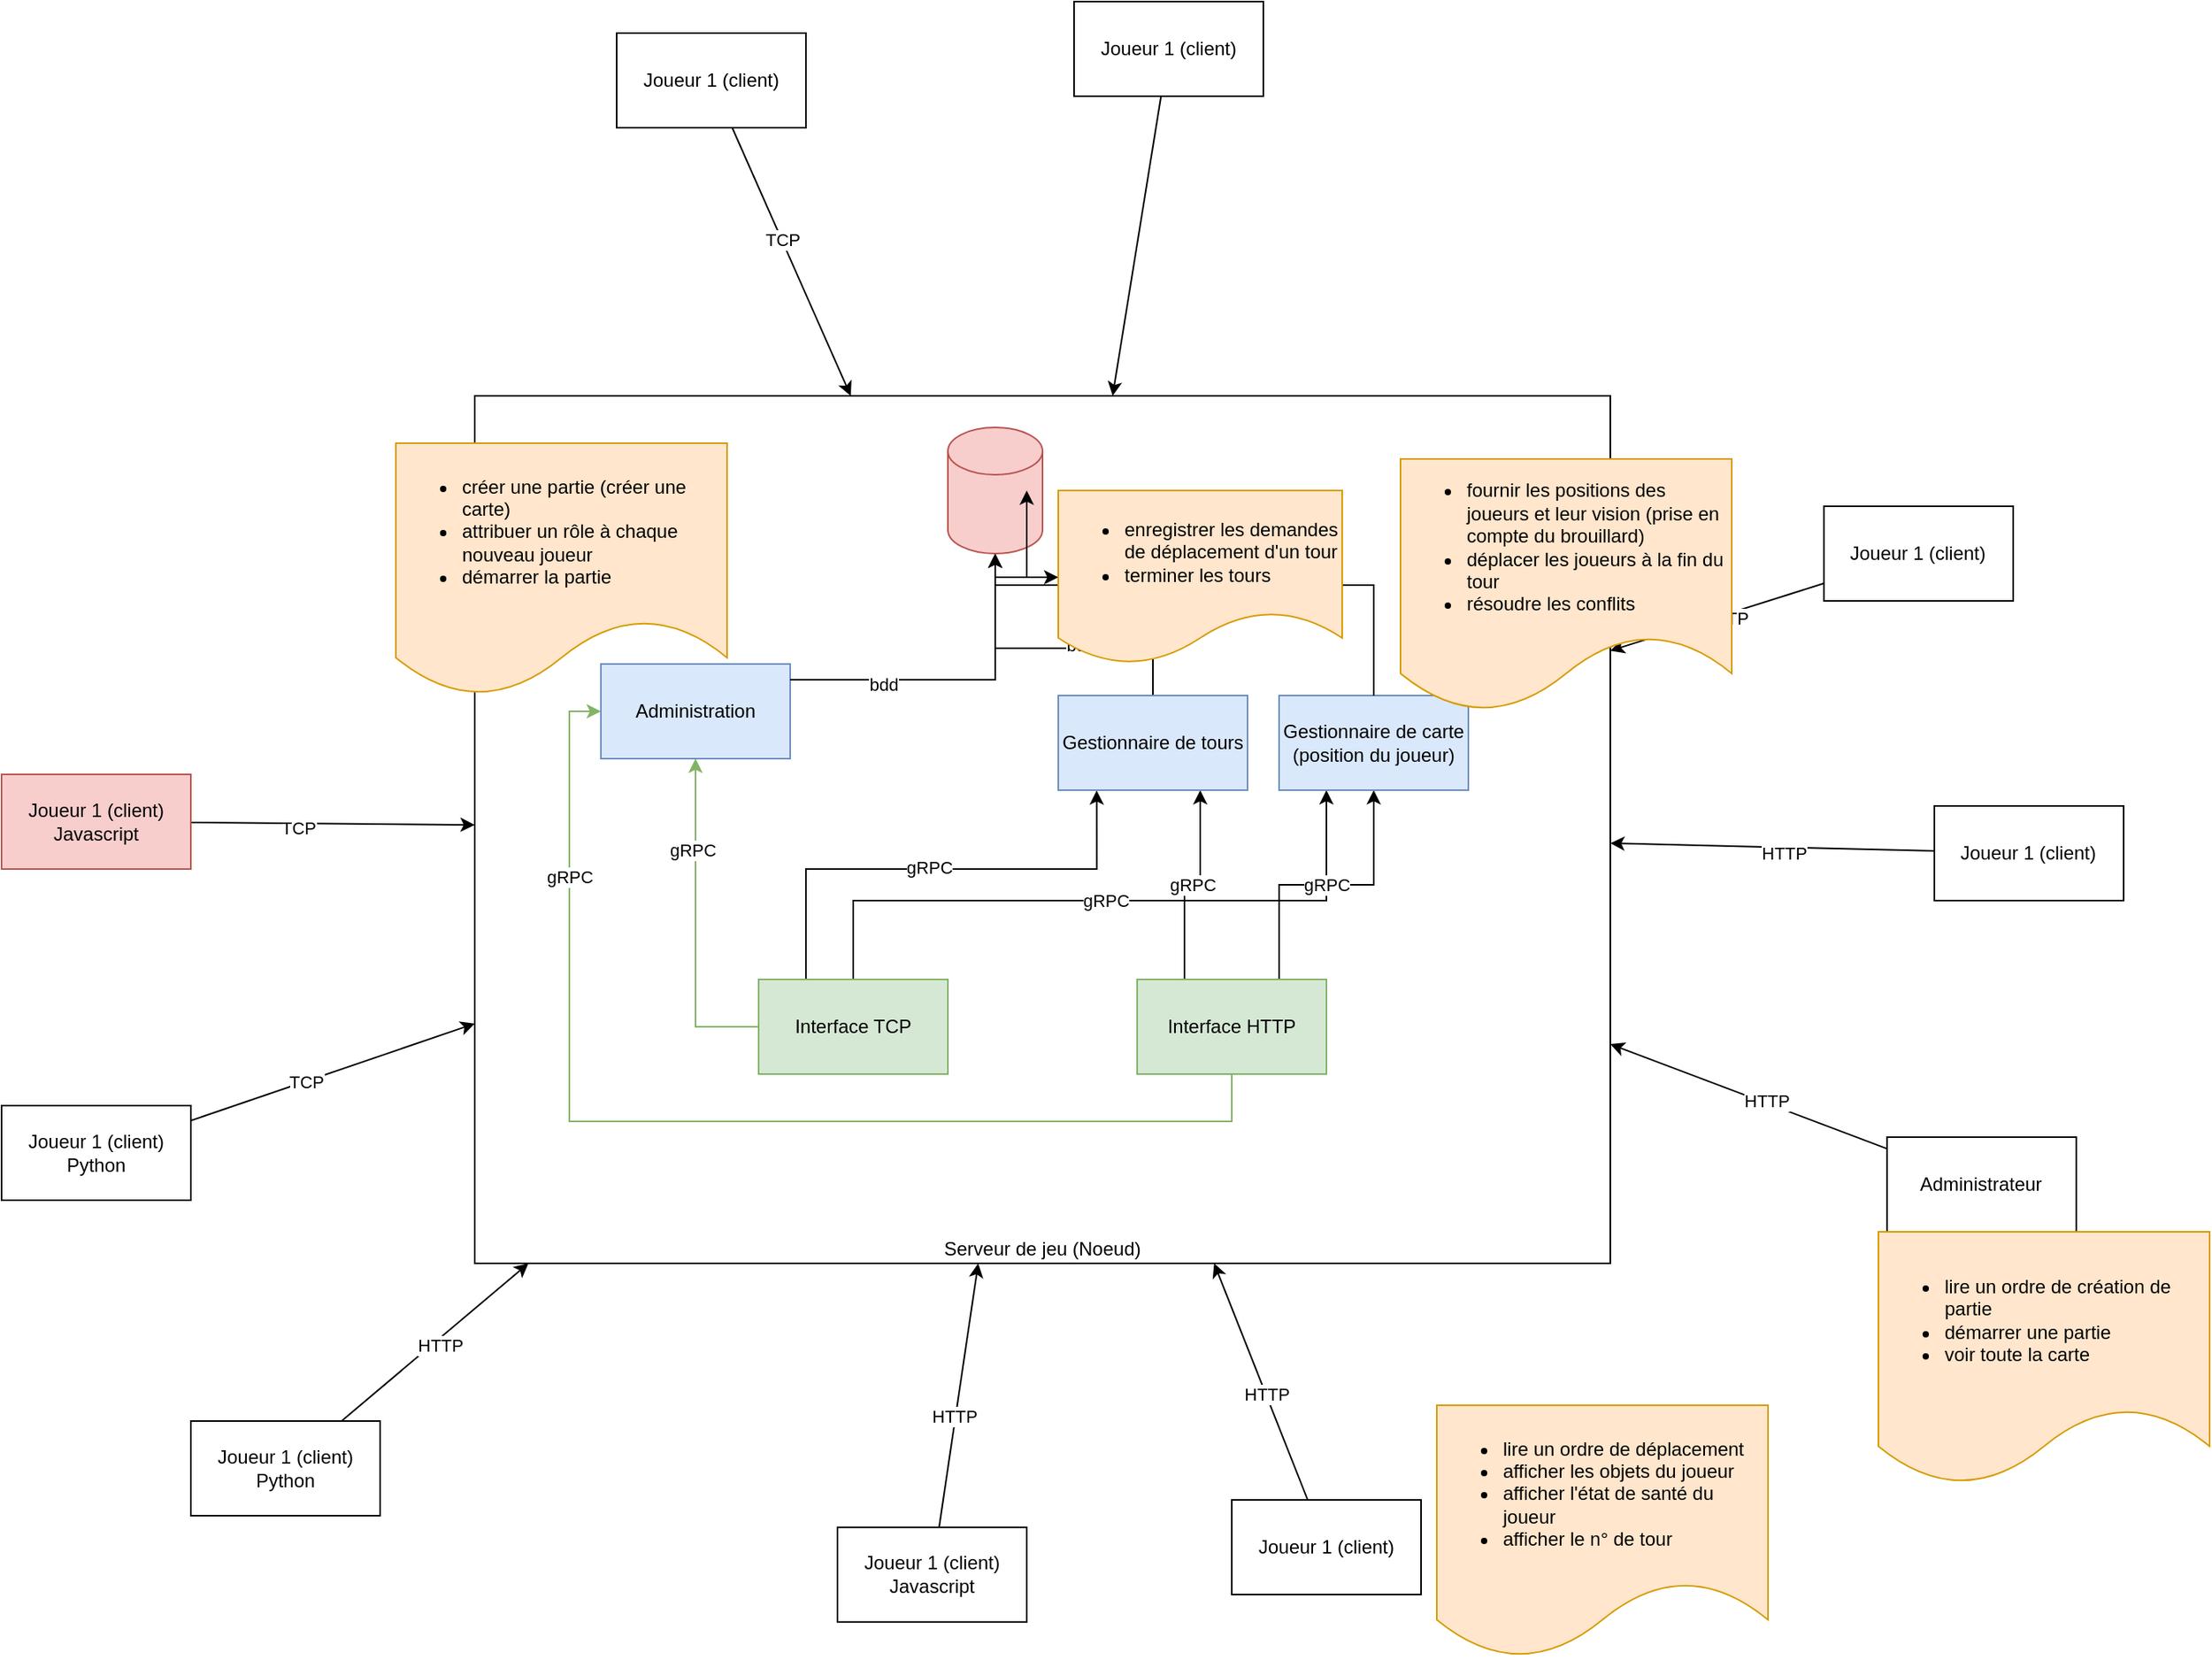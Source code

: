 <mxfile version="26.0.9" pages="3">
  <diagram name="Page-1" id="MMivJaxS8k0B4t-lX5Ob">
    <mxGraphModel dx="1816" dy="1852" grid="1" gridSize="10" guides="1" tooltips="1" connect="1" arrows="1" fold="1" page="1" pageScale="1" pageWidth="827" pageHeight="1169" math="0" shadow="0">
      <root>
        <mxCell id="0" />
        <mxCell id="1" parent="0" />
        <mxCell id="rxoxfwZekV19yTclHRhA-1" value="Serveur de jeu (Noeud)" style="rounded=0;whiteSpace=wrap;html=1;verticalAlign=bottom;" vertex="1" parent="1">
          <mxGeometry x="30" y="120" width="720" height="550" as="geometry" />
        </mxCell>
        <mxCell id="rxoxfwZekV19yTclHRhA-13" style="rounded=0;orthogonalLoop=1;jettySize=auto;html=1;" edge="1" parent="1" source="rxoxfwZekV19yTclHRhA-2" target="rxoxfwZekV19yTclHRhA-1">
          <mxGeometry relative="1" as="geometry" />
        </mxCell>
        <mxCell id="rxoxfwZekV19yTclHRhA-27" value="HTTP" style="edgeLabel;html=1;align=center;verticalAlign=middle;resizable=0;points=[];" vertex="1" connectable="0" parent="rxoxfwZekV19yTclHRhA-13">
          <mxGeometry x="0.019" y="-3" relative="1" as="geometry">
            <mxPoint as="offset" />
          </mxGeometry>
        </mxCell>
        <mxCell id="rxoxfwZekV19yTclHRhA-2" value="Joueur 1 (client)&lt;div&gt;Python&lt;/div&gt;" style="rounded=0;whiteSpace=wrap;html=1;" vertex="1" parent="1">
          <mxGeometry x="-150" y="770" width="120" height="60" as="geometry" />
        </mxCell>
        <mxCell id="rxoxfwZekV19yTclHRhA-14" style="rounded=0;orthogonalLoop=1;jettySize=auto;html=1;" edge="1" parent="1" source="rxoxfwZekV19yTclHRhA-3" target="rxoxfwZekV19yTclHRhA-1">
          <mxGeometry relative="1" as="geometry" />
        </mxCell>
        <mxCell id="rxoxfwZekV19yTclHRhA-22" value="HTTP" style="edgeLabel;html=1;align=center;verticalAlign=middle;resizable=0;points=[];" vertex="1" connectable="0" parent="rxoxfwZekV19yTclHRhA-14">
          <mxGeometry x="-0.159" y="1" relative="1" as="geometry">
            <mxPoint as="offset" />
          </mxGeometry>
        </mxCell>
        <mxCell id="rxoxfwZekV19yTclHRhA-3" value="Joueur 1 (client)&lt;div&gt;Javascript&lt;/div&gt;" style="rounded=0;whiteSpace=wrap;html=1;" vertex="1" parent="1">
          <mxGeometry x="260" y="837.38" width="120" height="60" as="geometry" />
        </mxCell>
        <mxCell id="rxoxfwZekV19yTclHRhA-15" style="rounded=0;orthogonalLoop=1;jettySize=auto;html=1;" edge="1" parent="1" source="rxoxfwZekV19yTclHRhA-4" target="rxoxfwZekV19yTclHRhA-1">
          <mxGeometry relative="1" as="geometry" />
        </mxCell>
        <mxCell id="rxoxfwZekV19yTclHRhA-23" value="HTTP" style="edgeLabel;html=1;align=center;verticalAlign=middle;resizable=0;points=[];" vertex="1" connectable="0" parent="rxoxfwZekV19yTclHRhA-15">
          <mxGeometry x="-0.106" relative="1" as="geometry">
            <mxPoint as="offset" />
          </mxGeometry>
        </mxCell>
        <mxCell id="rxoxfwZekV19yTclHRhA-4" value="Joueur 1 (client)" style="rounded=0;whiteSpace=wrap;html=1;" vertex="1" parent="1">
          <mxGeometry x="510" y="820" width="120" height="60" as="geometry" />
        </mxCell>
        <mxCell id="rxoxfwZekV19yTclHRhA-16" style="rounded=0;orthogonalLoop=1;jettySize=auto;html=1;" edge="1" parent="1" source="rxoxfwZekV19yTclHRhA-5" target="rxoxfwZekV19yTclHRhA-1">
          <mxGeometry relative="1" as="geometry" />
        </mxCell>
        <mxCell id="rxoxfwZekV19yTclHRhA-24" value="HTTP" style="edgeLabel;html=1;align=center;verticalAlign=middle;resizable=0;points=[];" vertex="1" connectable="0" parent="rxoxfwZekV19yTclHRhA-16">
          <mxGeometry x="-0.121" y="-1" relative="1" as="geometry">
            <mxPoint as="offset" />
          </mxGeometry>
        </mxCell>
        <mxCell id="rxoxfwZekV19yTclHRhA-5" value="Administrateur" style="rounded=0;whiteSpace=wrap;html=1;" vertex="1" parent="1">
          <mxGeometry x="925.44" y="590" width="120" height="60" as="geometry" />
        </mxCell>
        <mxCell id="rxoxfwZekV19yTclHRhA-17" style="rounded=0;orthogonalLoop=1;jettySize=auto;html=1;" edge="1" parent="1" source="rxoxfwZekV19yTclHRhA-6" target="rxoxfwZekV19yTclHRhA-1">
          <mxGeometry relative="1" as="geometry" />
        </mxCell>
        <mxCell id="rxoxfwZekV19yTclHRhA-25" value="HTTP" style="edgeLabel;html=1;align=center;verticalAlign=middle;resizable=0;points=[];" vertex="1" connectable="0" parent="rxoxfwZekV19yTclHRhA-17">
          <mxGeometry x="-0.066" y="3" relative="1" as="geometry">
            <mxPoint as="offset" />
          </mxGeometry>
        </mxCell>
        <mxCell id="rxoxfwZekV19yTclHRhA-6" value="Joueur 1 (client)" style="rounded=0;whiteSpace=wrap;html=1;" vertex="1" parent="1">
          <mxGeometry x="955.44" y="380" width="120" height="60" as="geometry" />
        </mxCell>
        <mxCell id="rxoxfwZekV19yTclHRhA-18" style="rounded=0;orthogonalLoop=1;jettySize=auto;html=1;" edge="1" parent="1" source="rxoxfwZekV19yTclHRhA-7" target="rxoxfwZekV19yTclHRhA-1">
          <mxGeometry relative="1" as="geometry" />
        </mxCell>
        <mxCell id="rxoxfwZekV19yTclHRhA-26" value="HTTP" style="edgeLabel;html=1;align=center;verticalAlign=middle;resizable=0;points=[];" vertex="1" connectable="0" parent="rxoxfwZekV19yTclHRhA-18">
          <mxGeometry x="-0.06" y="2" relative="1" as="geometry">
            <mxPoint as="offset" />
          </mxGeometry>
        </mxCell>
        <mxCell id="rxoxfwZekV19yTclHRhA-7" value="Joueur 1 (client)" style="rounded=0;whiteSpace=wrap;html=1;" vertex="1" parent="1">
          <mxGeometry x="885.44" y="190" width="120" height="60" as="geometry" />
        </mxCell>
        <mxCell id="rxoxfwZekV19yTclHRhA-21" style="rounded=0;orthogonalLoop=1;jettySize=auto;html=1;" edge="1" parent="1" source="rxoxfwZekV19yTclHRhA-8" target="rxoxfwZekV19yTclHRhA-1">
          <mxGeometry relative="1" as="geometry" />
        </mxCell>
        <mxCell id="rxoxfwZekV19yTclHRhA-8" value="Joueur 1 (client)" style="rounded=0;whiteSpace=wrap;html=1;" vertex="1" parent="1">
          <mxGeometry x="410" y="-130" width="120" height="60" as="geometry" />
        </mxCell>
        <mxCell id="rxoxfwZekV19yTclHRhA-20" style="rounded=0;orthogonalLoop=1;jettySize=auto;html=1;" edge="1" parent="1" source="rxoxfwZekV19yTclHRhA-9" target="rxoxfwZekV19yTclHRhA-1">
          <mxGeometry relative="1" as="geometry" />
        </mxCell>
        <mxCell id="rxoxfwZekV19yTclHRhA-30" value="TCP" style="edgeLabel;html=1;align=center;verticalAlign=middle;resizable=0;points=[];" vertex="1" connectable="0" parent="rxoxfwZekV19yTclHRhA-20">
          <mxGeometry x="-0.168" relative="1" as="geometry">
            <mxPoint as="offset" />
          </mxGeometry>
        </mxCell>
        <mxCell id="rxoxfwZekV19yTclHRhA-9" value="Joueur 1 (client)" style="rounded=0;whiteSpace=wrap;html=1;" vertex="1" parent="1">
          <mxGeometry x="120" y="-110" width="120" height="60" as="geometry" />
        </mxCell>
        <mxCell id="rxoxfwZekV19yTclHRhA-19" style="rounded=0;orthogonalLoop=1;jettySize=auto;html=1;" edge="1" parent="1" source="rxoxfwZekV19yTclHRhA-10" target="rxoxfwZekV19yTclHRhA-1">
          <mxGeometry relative="1" as="geometry" />
        </mxCell>
        <mxCell id="rxoxfwZekV19yTclHRhA-29" value="TCP" style="edgeLabel;html=1;align=center;verticalAlign=middle;resizable=0;points=[];" vertex="1" connectable="0" parent="rxoxfwZekV19yTclHRhA-19">
          <mxGeometry x="-0.246" y="-3" relative="1" as="geometry">
            <mxPoint as="offset" />
          </mxGeometry>
        </mxCell>
        <mxCell id="rxoxfwZekV19yTclHRhA-10" value="Joueur 1 (client)&lt;div&gt;Javascript&lt;/div&gt;" style="rounded=0;whiteSpace=wrap;html=1;fillColor=#f8cecc;strokeColor=#b85450;" vertex="1" parent="1">
          <mxGeometry x="-270" y="360" width="120" height="60" as="geometry" />
        </mxCell>
        <mxCell id="rxoxfwZekV19yTclHRhA-12" style="rounded=0;orthogonalLoop=1;jettySize=auto;html=1;" edge="1" parent="1" source="rxoxfwZekV19yTclHRhA-11" target="rxoxfwZekV19yTclHRhA-1">
          <mxGeometry relative="1" as="geometry" />
        </mxCell>
        <mxCell id="rxoxfwZekV19yTclHRhA-28" value="TCP" style="edgeLabel;html=1;align=center;verticalAlign=middle;resizable=0;points=[];" vertex="1" connectable="0" parent="rxoxfwZekV19yTclHRhA-12">
          <mxGeometry x="-0.192" relative="1" as="geometry">
            <mxPoint as="offset" />
          </mxGeometry>
        </mxCell>
        <mxCell id="rxoxfwZekV19yTclHRhA-11" value="Joueur 1 (client)&lt;div&gt;Python&lt;/div&gt;" style="rounded=0;whiteSpace=wrap;html=1;" vertex="1" parent="1">
          <mxGeometry x="-270" y="570" width="120" height="60" as="geometry" />
        </mxCell>
        <mxCell id="rxoxfwZekV19yTclHRhA-50" style="edgeStyle=orthogonalEdgeStyle;rounded=0;orthogonalLoop=1;jettySize=auto;html=1;entryX=0.203;entryY=1.003;entryDx=0;entryDy=0;entryPerimeter=0;exitX=0.25;exitY=0;exitDx=0;exitDy=0;" edge="1" parent="1" source="rxoxfwZekV19yTclHRhA-31" target="rxoxfwZekV19yTclHRhA-33">
          <mxGeometry relative="1" as="geometry">
            <Array as="points">
              <mxPoint x="240" y="420" />
              <mxPoint x="424" y="420" />
            </Array>
          </mxGeometry>
        </mxCell>
        <mxCell id="rxoxfwZekV19yTclHRhA-59" value="gRPC" style="edgeLabel;html=1;align=center;verticalAlign=middle;resizable=0;points=[];" vertex="1" connectable="0" parent="rxoxfwZekV19yTclHRhA-50">
          <mxGeometry x="-0.029" y="1" relative="1" as="geometry">
            <mxPoint as="offset" />
          </mxGeometry>
        </mxCell>
        <mxCell id="rxoxfwZekV19yTclHRhA-54" value="gRPC" style="edgeStyle=orthogonalEdgeStyle;rounded=0;orthogonalLoop=1;jettySize=auto;html=1;entryX=0.25;entryY=1;entryDx=0;entryDy=0;" edge="1" parent="1" source="rxoxfwZekV19yTclHRhA-31" target="rxoxfwZekV19yTclHRhA-49">
          <mxGeometry relative="1" as="geometry">
            <Array as="points">
              <mxPoint x="270" y="440" />
              <mxPoint x="570" y="440" />
            </Array>
          </mxGeometry>
        </mxCell>
        <mxCell id="rxoxfwZekV19yTclHRhA-56" style="edgeStyle=orthogonalEdgeStyle;rounded=0;orthogonalLoop=1;jettySize=auto;html=1;fillColor=#d5e8d4;strokeColor=#82b366;" edge="1" parent="1" source="rxoxfwZekV19yTclHRhA-31" target="rxoxfwZekV19yTclHRhA-42">
          <mxGeometry relative="1" as="geometry">
            <Array as="points">
              <mxPoint x="170" y="520" />
            </Array>
          </mxGeometry>
        </mxCell>
        <mxCell id="rxoxfwZekV19yTclHRhA-58" value="gRPC" style="edgeLabel;html=1;align=center;verticalAlign=middle;resizable=0;points=[];" vertex="1" connectable="0" parent="rxoxfwZekV19yTclHRhA-56">
          <mxGeometry x="0.451" y="2" relative="1" as="geometry">
            <mxPoint as="offset" />
          </mxGeometry>
        </mxCell>
        <mxCell id="rxoxfwZekV19yTclHRhA-31" value="Interface TCP" style="rounded=0;whiteSpace=wrap;html=1;fillColor=#d5e8d4;strokeColor=#82b366;" vertex="1" parent="1">
          <mxGeometry x="210" y="490" width="120" height="60" as="geometry" />
        </mxCell>
        <mxCell id="rxoxfwZekV19yTclHRhA-52" value="gRPC" style="edgeStyle=orthogonalEdgeStyle;rounded=0;orthogonalLoop=1;jettySize=auto;html=1;exitX=0.75;exitY=0;exitDx=0;exitDy=0;" edge="1" parent="1" source="rxoxfwZekV19yTclHRhA-32" target="rxoxfwZekV19yTclHRhA-49">
          <mxGeometry relative="1" as="geometry" />
        </mxCell>
        <mxCell id="rxoxfwZekV19yTclHRhA-53" value="gRPC" style="edgeStyle=orthogonalEdgeStyle;rounded=0;orthogonalLoop=1;jettySize=auto;html=1;entryX=0.75;entryY=1;entryDx=0;entryDy=0;exitX=0.25;exitY=0;exitDx=0;exitDy=0;" edge="1" parent="1" source="rxoxfwZekV19yTclHRhA-32" target="rxoxfwZekV19yTclHRhA-33">
          <mxGeometry relative="1" as="geometry" />
        </mxCell>
        <mxCell id="rxoxfwZekV19yTclHRhA-57" style="edgeStyle=orthogonalEdgeStyle;rounded=0;orthogonalLoop=1;jettySize=auto;html=1;entryX=0;entryY=0.5;entryDx=0;entryDy=0;fillColor=#d5e8d4;strokeColor=#82b366;" edge="1" parent="1" source="rxoxfwZekV19yTclHRhA-32" target="rxoxfwZekV19yTclHRhA-42">
          <mxGeometry relative="1" as="geometry">
            <Array as="points">
              <mxPoint x="510" y="580" />
              <mxPoint x="90" y="580" />
              <mxPoint x="90" y="320" />
            </Array>
          </mxGeometry>
        </mxCell>
        <mxCell id="rxoxfwZekV19yTclHRhA-60" value="gRPC" style="edgeLabel;html=1;align=center;verticalAlign=middle;resizable=0;points=[];" vertex="1" connectable="0" parent="rxoxfwZekV19yTclHRhA-57">
          <mxGeometry x="0.659" relative="1" as="geometry">
            <mxPoint as="offset" />
          </mxGeometry>
        </mxCell>
        <mxCell id="rxoxfwZekV19yTclHRhA-32" value="Interface HTTP" style="rounded=0;whiteSpace=wrap;html=1;fillColor=#d5e8d4;strokeColor=#82b366;" vertex="1" parent="1">
          <mxGeometry x="450" y="490" width="120" height="60" as="geometry" />
        </mxCell>
        <mxCell id="rxoxfwZekV19yTclHRhA-40" style="edgeStyle=orthogonalEdgeStyle;rounded=0;orthogonalLoop=1;jettySize=auto;html=1;entryX=0.5;entryY=1;entryDx=0;entryDy=0;entryPerimeter=0;" edge="1" parent="1" source="rxoxfwZekV19yTclHRhA-33" target="rxoxfwZekV19yTclHRhA-39">
          <mxGeometry relative="1" as="geometry">
            <Array as="points">
              <mxPoint x="460" y="280" />
              <mxPoint x="360" y="280" />
            </Array>
          </mxGeometry>
        </mxCell>
        <mxCell id="rxoxfwZekV19yTclHRhA-41" value="bdd" style="edgeLabel;html=1;align=center;verticalAlign=middle;resizable=0;points=[];" vertex="1" connectable="0" parent="rxoxfwZekV19yTclHRhA-40">
          <mxGeometry x="-0.196" y="-2" relative="1" as="geometry">
            <mxPoint as="offset" />
          </mxGeometry>
        </mxCell>
        <mxCell id="rxoxfwZekV19yTclHRhA-33" value="Gestionnaire de tours" style="rounded=0;whiteSpace=wrap;html=1;fillColor=#dae8fc;strokeColor=#6c8ebf;" vertex="1" parent="1">
          <mxGeometry x="400" y="310" width="120" height="60" as="geometry" />
        </mxCell>
        <mxCell id="rxoxfwZekV19yTclHRhA-39" value="" style="shape=cylinder3;whiteSpace=wrap;html=1;boundedLbl=1;backgroundOutline=1;size=15;fillColor=#f8cecc;strokeColor=#b85450;" vertex="1" parent="1">
          <mxGeometry x="330" y="140" width="60" height="80" as="geometry" />
        </mxCell>
        <mxCell id="rxoxfwZekV19yTclHRhA-42" value="Administration" style="rounded=0;whiteSpace=wrap;html=1;fillColor=#dae8fc;strokeColor=#6c8ebf;" vertex="1" parent="1">
          <mxGeometry x="110" y="290" width="120" height="60" as="geometry" />
        </mxCell>
        <mxCell id="rxoxfwZekV19yTclHRhA-43" style="edgeStyle=orthogonalEdgeStyle;rounded=0;orthogonalLoop=1;jettySize=auto;html=1;entryX=0.5;entryY=1;entryDx=0;entryDy=0;entryPerimeter=0;" edge="1" parent="1" source="rxoxfwZekV19yTclHRhA-42" target="rxoxfwZekV19yTclHRhA-39">
          <mxGeometry relative="1" as="geometry">
            <Array as="points">
              <mxPoint x="360" y="300" />
            </Array>
          </mxGeometry>
        </mxCell>
        <mxCell id="rxoxfwZekV19yTclHRhA-44" value="bdd" style="edgeLabel;html=1;align=center;verticalAlign=middle;resizable=0;points=[];" vertex="1" connectable="0" parent="rxoxfwZekV19yTclHRhA-43">
          <mxGeometry x="-0.441" y="-3" relative="1" as="geometry">
            <mxPoint as="offset" />
          </mxGeometry>
        </mxCell>
        <mxCell id="rxoxfwZekV19yTclHRhA-55" style="edgeStyle=orthogonalEdgeStyle;rounded=0;orthogonalLoop=1;jettySize=auto;html=1;" edge="1" parent="1" source="BZ-JRiha1t7T2JPGDnFn-4" target="rxoxfwZekV19yTclHRhA-39">
          <mxGeometry relative="1" as="geometry">
            <Array as="points" />
          </mxGeometry>
        </mxCell>
        <mxCell id="rxoxfwZekV19yTclHRhA-49" value="Gestionnaire de carte (position du joueur)" style="rounded=0;whiteSpace=wrap;html=1;fillColor=#dae8fc;strokeColor=#6c8ebf;" vertex="1" parent="1">
          <mxGeometry x="540" y="310" width="120" height="60" as="geometry" />
        </mxCell>
        <mxCell id="BZ-JRiha1t7T2JPGDnFn-1" value="&lt;ul&gt;&lt;li&gt;lire un ordre de déplacement&lt;/li&gt;&lt;li&gt;afficher les objets du joueur&lt;/li&gt;&lt;li&gt;afficher l&#39;état de santé du joueur&lt;/li&gt;&lt;li&gt;afficher le n° de tour&lt;/li&gt;&lt;/ul&gt;" style="shape=document;whiteSpace=wrap;html=1;boundedLbl=1;fillColor=#ffe6cc;strokeColor=#d79b00;align=left;" vertex="1" parent="1">
          <mxGeometry x="640" y="760" width="210" height="160" as="geometry" />
        </mxCell>
        <mxCell id="BZ-JRiha1t7T2JPGDnFn-2" value="&lt;ul&gt;&lt;li&gt;fournir les positions des joueurs et leur vision (prise en compte du brouillard)&lt;/li&gt;&lt;li&gt;déplacer les joueurs à la fin du tour&lt;/li&gt;&lt;li&gt;résoudre les conflits&lt;/li&gt;&lt;/ul&gt;" style="shape=document;whiteSpace=wrap;html=1;boundedLbl=1;fillColor=#ffe6cc;strokeColor=#d79b00;align=left;" vertex="1" parent="1">
          <mxGeometry x="617" y="160" width="210" height="160" as="geometry" />
        </mxCell>
        <mxCell id="BZ-JRiha1t7T2JPGDnFn-3" value="&lt;ul&gt;&lt;li&gt;créer une partie (créer une carte)&lt;/li&gt;&lt;li&gt;attribuer un rôle à chaque nouveau joueur&lt;/li&gt;&lt;li&gt;démarrer la partie&lt;/li&gt;&lt;/ul&gt;" style="shape=document;whiteSpace=wrap;html=1;boundedLbl=1;fillColor=#ffe6cc;strokeColor=#d79b00;align=left;" vertex="1" parent="1">
          <mxGeometry x="-20" y="150" width="210" height="160" as="geometry" />
        </mxCell>
        <mxCell id="BZ-JRiha1t7T2JPGDnFn-5" value="" style="edgeStyle=orthogonalEdgeStyle;rounded=0;orthogonalLoop=1;jettySize=auto;html=1;" edge="1" parent="1" source="rxoxfwZekV19yTclHRhA-49" target="BZ-JRiha1t7T2JPGDnFn-4">
          <mxGeometry relative="1" as="geometry">
            <mxPoint x="600" y="310" as="sourcePoint" />
            <mxPoint x="360" y="220" as="targetPoint" />
            <Array as="points">
              <mxPoint x="600" y="240" />
              <mxPoint x="360" y="240" />
            </Array>
          </mxGeometry>
        </mxCell>
        <mxCell id="BZ-JRiha1t7T2JPGDnFn-4" value="&lt;ul&gt;&lt;li&gt;enregistrer les demandes de déplacement d&#39;un tour&lt;/li&gt;&lt;li&gt;terminer les tours&lt;/li&gt;&lt;/ul&gt;" style="shape=document;whiteSpace=wrap;html=1;boundedLbl=1;fillColor=#ffe6cc;strokeColor=#d79b00;align=left;verticalAlign=middle;fontFamily=Helvetica;fontSize=12;fontColor=default;" vertex="1" parent="1">
          <mxGeometry x="400" y="180" width="180" height="110" as="geometry" />
        </mxCell>
        <mxCell id="BZ-JRiha1t7T2JPGDnFn-6" value="&lt;ul&gt;&lt;li&gt;lire un ordre de création de partie&lt;/li&gt;&lt;li&gt;démarrer une partie&lt;/li&gt;&lt;li&gt;voir toute la carte&lt;/li&gt;&lt;/ul&gt;" style="shape=document;whiteSpace=wrap;html=1;boundedLbl=1;fillColor=#ffe6cc;strokeColor=#d79b00;align=left;" vertex="1" parent="1">
          <mxGeometry x="920" y="650" width="210" height="160" as="geometry" />
        </mxCell>
      </root>
    </mxGraphModel>
  </diagram>
  <diagram id="mZQ2QNvX-efv1QAIsgdE" name="vision-metier">
    <mxGraphModel dx="2261" dy="2159" grid="1" gridSize="10" guides="1" tooltips="1" connect="1" arrows="1" fold="1" page="1" pageScale="1" pageWidth="827" pageHeight="1169" math="0" shadow="0">
      <root>
        <mxCell id="0" />
        <mxCell id="1" parent="0" />
        <mxCell id="k_oKocF-6g5SNN1VlDXj-41" style="rounded=0;orthogonalLoop=1;jettySize=auto;html=1;strokeColor=default;align=center;verticalAlign=middle;fontFamily=Helvetica;fontSize=11;fontColor=default;labelBackgroundColor=default;startFill=0;endArrow=none;" edge="1" parent="1" source="k_oKocF-6g5SNN1VlDXj-1" target="k_oKocF-6g5SNN1VlDXj-3">
          <mxGeometry relative="1" as="geometry" />
        </mxCell>
        <mxCell id="k_oKocF-6g5SNN1VlDXj-42" style="rounded=0;orthogonalLoop=1;jettySize=auto;html=1;strokeColor=default;align=center;verticalAlign=middle;fontFamily=Helvetica;fontSize=11;fontColor=default;labelBackgroundColor=default;startFill=0;endArrow=none;" edge="1" parent="1" source="k_oKocF-6g5SNN1VlDXj-1" target="k_oKocF-6g5SNN1VlDXj-4">
          <mxGeometry relative="1" as="geometry" />
        </mxCell>
        <mxCell id="k_oKocF-6g5SNN1VlDXj-1" value="Joueur" style="rounded=0;whiteSpace=wrap;html=1;fontSize=20;" vertex="1" parent="1">
          <mxGeometry x="670" y="100" width="180" height="100" as="geometry" />
        </mxCell>
        <mxCell id="k_oKocF-6g5SNN1VlDXj-2" value="Administrateur" style="rounded=0;whiteSpace=wrap;html=1;strokeColor=default;align=center;verticalAlign=middle;fontFamily=Helvetica;fontSize=20;fontColor=default;fillColor=default;" vertex="1" parent="1">
          <mxGeometry x="110" y="770" width="180" height="100" as="geometry" />
        </mxCell>
        <mxCell id="k_oKocF-6g5SNN1VlDXj-3" value="Loup" style="rounded=0;whiteSpace=wrap;html=1;fontSize=20;" vertex="1" parent="1">
          <mxGeometry x="580" y="-130" width="180" height="100" as="geometry" />
        </mxCell>
        <mxCell id="k_oKocF-6g5SNN1VlDXj-4" value="Villageois" style="rounded=0;whiteSpace=wrap;html=1;fontSize=20;" vertex="1" parent="1">
          <mxGeometry x="820" y="-130" width="180" height="100" as="geometry" />
        </mxCell>
        <mxCell id="k_oKocF-6g5SNN1VlDXj-38" style="rounded=0;orthogonalLoop=1;jettySize=auto;html=1;endArrow=none;startFill=0;" edge="1" parent="1" source="k_oKocF-6g5SNN1VlDXj-2" target="k_oKocF-6g5SNN1VlDXj-6">
          <mxGeometry relative="1" as="geometry">
            <mxPoint x="35" y="710" as="sourcePoint" />
          </mxGeometry>
        </mxCell>
        <mxCell id="k_oKocF-6g5SNN1VlDXj-39" style="rounded=0;orthogonalLoop=1;jettySize=auto;html=1;endArrow=none;startFill=0;" edge="1" parent="1" source="k_oKocF-6g5SNN1VlDXj-6" target="k_oKocF-6g5SNN1VlDXj-7">
          <mxGeometry relative="1" as="geometry" />
        </mxCell>
        <mxCell id="k_oKocF-6g5SNN1VlDXj-44" style="rounded=0;orthogonalLoop=1;jettySize=auto;html=1;endArrow=none;startFill=0;" edge="1" parent="1" source="k_oKocF-6g5SNN1VlDXj-6" target="k_oKocF-6g5SNN1VlDXj-21">
          <mxGeometry relative="1" as="geometry" />
        </mxCell>
        <mxCell id="k_oKocF-6g5SNN1VlDXj-6" value="Partie" style="rounded=0;whiteSpace=wrap;html=1;fontSize=20;" vertex="1" parent="1">
          <mxGeometry x="110" y="510" width="180" height="100" as="geometry" />
        </mxCell>
        <mxCell id="k_oKocF-6g5SNN1VlDXj-40" style="rounded=0;orthogonalLoop=1;jettySize=auto;html=1;endArrow=none;startFill=0;" edge="1" parent="1" source="k_oKocF-6g5SNN1VlDXj-7" target="k_oKocF-6g5SNN1VlDXj-1">
          <mxGeometry relative="1" as="geometry" />
        </mxCell>
        <mxCell id="k_oKocF-6g5SNN1VlDXj-7" value="Carte" style="rounded=0;whiteSpace=wrap;html=1;fontSize=20;" vertex="1" parent="1">
          <mxGeometry x="670" y="510" width="180" height="100" as="geometry" />
        </mxCell>
        <mxCell id="k_oKocF-6g5SNN1VlDXj-11" style="rounded=0;orthogonalLoop=1;jettySize=auto;html=1;endArrow=none;startFill=0;" edge="1" parent="1" source="k_oKocF-6g5SNN1VlDXj-9" target="k_oKocF-6g5SNN1VlDXj-7">
          <mxGeometry relative="1" as="geometry" />
        </mxCell>
        <mxCell id="k_oKocF-6g5SNN1VlDXj-9" value="largeur" style="ellipse;whiteSpace=wrap;html=1;" vertex="1" parent="1">
          <mxGeometry x="940" y="500" width="120" height="80" as="geometry" />
        </mxCell>
        <mxCell id="k_oKocF-6g5SNN1VlDXj-10" value="longueur" style="ellipse;whiteSpace=wrap;html=1;" vertex="1" parent="1">
          <mxGeometry x="840" y="670" width="120" height="80" as="geometry" />
        </mxCell>
        <mxCell id="k_oKocF-6g5SNN1VlDXj-12" style="rounded=0;orthogonalLoop=1;jettySize=auto;html=1;endArrow=none;startFill=0;" edge="1" parent="1" source="k_oKocF-6g5SNN1VlDXj-10" target="k_oKocF-6g5SNN1VlDXj-7">
          <mxGeometry relative="1" as="geometry" />
        </mxCell>
        <mxCell id="k_oKocF-6g5SNN1VlDXj-46" style="rounded=0;orthogonalLoop=1;jettySize=auto;html=1;strokeColor=default;align=center;verticalAlign=middle;fontFamily=Helvetica;fontSize=11;fontColor=default;labelBackgroundColor=default;startFill=0;endArrow=none;" edge="1" parent="1" source="k_oKocF-6g5SNN1VlDXj-13" target="k_oKocF-6g5SNN1VlDXj-1">
          <mxGeometry relative="1" as="geometry">
            <mxPoint x="430" y="150" as="sourcePoint" />
          </mxGeometry>
        </mxCell>
        <mxCell id="k_oKocF-6g5SNN1VlDXj-13" value="Déplacement" style="rounded=0;whiteSpace=wrap;html=1;fontSize=20;" vertex="1" parent="1">
          <mxGeometry x="110" y="90" width="180" height="100" as="geometry" />
        </mxCell>
        <mxCell id="k_oKocF-6g5SNN1VlDXj-16" style="rounded=0;orthogonalLoop=1;jettySize=auto;html=1;endArrow=none;startFill=0;" edge="1" parent="1" source="k_oKocF-6g5SNN1VlDXj-20" target="k_oKocF-6g5SNN1VlDXj-13">
          <mxGeometry relative="1" as="geometry">
            <mxPoint x="684.615" y="815.385" as="sourcePoint" />
            <mxPoint x="760" y="665" as="targetPoint" />
          </mxGeometry>
        </mxCell>
        <mxCell id="k_oKocF-6g5SNN1VlDXj-20" value="coordonnées relatives à la position de départ" style="ellipse;whiteSpace=wrap;html=1;" vertex="1" parent="1">
          <mxGeometry x="-120" y="-30" width="120" height="80" as="geometry" />
        </mxCell>
        <mxCell id="k_oKocF-6g5SNN1VlDXj-45" style="rounded=0;orthogonalLoop=1;jettySize=auto;html=1;strokeColor=default;align=center;verticalAlign=middle;fontFamily=Helvetica;fontSize=11;fontColor=default;labelBackgroundColor=default;startFill=0;endArrow=none;" edge="1" parent="1" source="k_oKocF-6g5SNN1VlDXj-21" target="k_oKocF-6g5SNN1VlDXj-13">
          <mxGeometry relative="1" as="geometry" />
        </mxCell>
        <mxCell id="k_oKocF-6g5SNN1VlDXj-21" value="Tour" style="rounded=0;whiteSpace=wrap;html=1;fontSize=20;" vertex="1" parent="1">
          <mxGeometry x="110" y="290" width="180" height="100" as="geometry" />
        </mxCell>
        <mxCell id="k_oKocF-6g5SNN1VlDXj-24" style="rounded=0;orthogonalLoop=1;jettySize=auto;html=1;endArrow=none;startFill=0;" edge="1" parent="1" source="k_oKocF-6g5SNN1VlDXj-22" target="k_oKocF-6g5SNN1VlDXj-6">
          <mxGeometry relative="1" as="geometry" />
        </mxCell>
        <mxCell id="k_oKocF-6g5SNN1VlDXj-22" value="nb total de tours" style="ellipse;whiteSpace=wrap;html=1;" vertex="1" parent="1">
          <mxGeometry x="-250" y="320" width="120" height="80" as="geometry" />
        </mxCell>
        <mxCell id="k_oKocF-6g5SNN1VlDXj-25" style="rounded=0;orthogonalLoop=1;jettySize=auto;html=1;endArrow=none;startFill=0;" edge="1" parent="1" source="k_oKocF-6g5SNN1VlDXj-23" target="k_oKocF-6g5SNN1VlDXj-6">
          <mxGeometry relative="1" as="geometry" />
        </mxCell>
        <mxCell id="k_oKocF-6g5SNN1VlDXj-23" value="durée max d&#39;1 tour" style="ellipse;whiteSpace=wrap;html=1;" vertex="1" parent="1">
          <mxGeometry x="-350" y="380" width="120" height="80" as="geometry" />
        </mxCell>
        <mxCell id="k_oKocF-6g5SNN1VlDXj-27" style="rounded=0;orthogonalLoop=1;jettySize=auto;html=1;endArrow=none;startFill=0;" edge="1" parent="1" source="k_oKocF-6g5SNN1VlDXj-26" target="k_oKocF-6g5SNN1VlDXj-1">
          <mxGeometry relative="1" as="geometry" />
        </mxCell>
        <mxCell id="k_oKocF-6g5SNN1VlDXj-26" value="distance brouillard de guerre" style="ellipse;whiteSpace=wrap;html=1;" vertex="1" parent="1">
          <mxGeometry x="390" y="-80" width="120" height="80" as="geometry" />
        </mxCell>
        <mxCell id="k_oKocF-6g5SNN1VlDXj-29" style="rounded=0;orthogonalLoop=1;jettySize=auto;html=1;strokeColor=default;align=center;verticalAlign=middle;fontFamily=Helvetica;fontSize=11;fontColor=default;labelBackgroundColor=default;startFill=0;endArrow=none;" edge="1" parent="1" source="k_oKocF-6g5SNN1VlDXj-28" target="k_oKocF-6g5SNN1VlDXj-1">
          <mxGeometry relative="1" as="geometry" />
        </mxCell>
        <mxCell id="k_oKocF-6g5SNN1VlDXj-28" value="position" style="ellipse;whiteSpace=wrap;html=1;" vertex="1" parent="1">
          <mxGeometry x="970" y="60" width="120" height="80" as="geometry" />
        </mxCell>
        <mxCell id="k_oKocF-6g5SNN1VlDXj-32" style="rounded=0;orthogonalLoop=1;jettySize=auto;html=1;strokeColor=default;align=center;verticalAlign=middle;fontFamily=Helvetica;fontSize=11;fontColor=default;labelBackgroundColor=default;startFill=0;endArrow=none;" edge="1" parent="1" source="k_oKocF-6g5SNN1VlDXj-30" target="k_oKocF-6g5SNN1VlDXj-6">
          <mxGeometry relative="1" as="geometry" />
        </mxCell>
        <mxCell id="k_oKocF-6g5SNN1VlDXj-30" value="nb max de loups" style="ellipse;whiteSpace=wrap;html=1;" vertex="1" parent="1">
          <mxGeometry x="-280" y="470" width="120" height="80" as="geometry" />
        </mxCell>
        <mxCell id="k_oKocF-6g5SNN1VlDXj-33" style="rounded=0;orthogonalLoop=1;jettySize=auto;html=1;strokeColor=default;align=center;verticalAlign=middle;fontFamily=Helvetica;fontSize=11;fontColor=default;labelBackgroundColor=default;startFill=0;endArrow=none;" edge="1" parent="1" source="k_oKocF-6g5SNN1VlDXj-31" target="k_oKocF-6g5SNN1VlDXj-6">
          <mxGeometry relative="1" as="geometry" />
        </mxCell>
        <mxCell id="k_oKocF-6g5SNN1VlDXj-31" value="nb max de villageois" style="ellipse;whiteSpace=wrap;html=1;" vertex="1" parent="1">
          <mxGeometry x="-60" y="290" width="120" height="80" as="geometry" />
        </mxCell>
        <mxCell id="k_oKocF-6g5SNN1VlDXj-36" style="rounded=0;orthogonalLoop=1;jettySize=auto;html=1;strokeColor=default;align=center;verticalAlign=middle;fontFamily=Helvetica;fontSize=11;fontColor=default;labelBackgroundColor=default;startFill=0;endArrow=none;" edge="1" parent="1" source="k_oKocF-6g5SNN1VlDXj-34" target="k_oKocF-6g5SNN1VlDXj-6">
          <mxGeometry relative="1" as="geometry" />
        </mxCell>
        <mxCell id="k_oKocF-6g5SNN1VlDXj-34" value="nb min de loups" style="ellipse;whiteSpace=wrap;html=1;" vertex="1" parent="1">
          <mxGeometry x="-230" y="560" width="120" height="80" as="geometry" />
        </mxCell>
        <mxCell id="k_oKocF-6g5SNN1VlDXj-37" style="rounded=0;orthogonalLoop=1;jettySize=auto;html=1;strokeColor=default;align=center;verticalAlign=middle;fontFamily=Helvetica;fontSize=11;fontColor=default;labelBackgroundColor=default;startFill=0;endArrow=none;" edge="1" parent="1" source="k_oKocF-6g5SNN1VlDXj-35" target="k_oKocF-6g5SNN1VlDXj-6">
          <mxGeometry relative="1" as="geometry" />
        </mxCell>
        <mxCell id="k_oKocF-6g5SNN1VlDXj-35" value="nb min de villageois" style="ellipse;whiteSpace=wrap;html=1;" vertex="1" parent="1">
          <mxGeometry x="-140" y="690" width="120" height="80" as="geometry" />
        </mxCell>
      </root>
    </mxGraphModel>
  </diagram>
  <diagram id="T0Xe9twtlXu8kNd1Cpkm" name="mcd">
    <mxGraphModel dx="2336" dy="2211" grid="1" gridSize="10" guides="1" tooltips="1" connect="1" arrows="1" fold="1" page="1" pageScale="1" pageWidth="827" pageHeight="1169" math="0" shadow="0">
      <root>
        <mxCell id="0" />
        <mxCell id="1" parent="0" />
        <mxCell id="Y65OdQkUG8NVylzj2Dt8-2" style="rounded=0;orthogonalLoop=1;jettySize=auto;html=1;strokeColor=default;align=center;verticalAlign=middle;fontFamily=Helvetica;fontSize=11;fontColor=default;labelBackgroundColor=default;startFill=0;endArrow=none;" edge="1" parent="1" source="Y65OdQkUG8NVylzj2Dt8-3" target="Y65OdQkUG8NVylzj2Dt8-80">
          <mxGeometry relative="1" as="geometry" />
        </mxCell>
        <mxCell id="Y65OdQkUG8NVylzj2Dt8-3" value="Joueur" style="rounded=0;whiteSpace=wrap;html=1;fontSize=20;" vertex="1" parent="1">
          <mxGeometry x="670" y="100" width="180" height="100" as="geometry" />
        </mxCell>
        <mxCell id="Y65OdQkUG8NVylzj2Dt8-4" value="Administrateur" style="rounded=0;whiteSpace=wrap;html=1;strokeColor=default;align=center;verticalAlign=middle;fontFamily=Helvetica;fontSize=20;fontColor=default;fillColor=default;" vertex="1" parent="1">
          <mxGeometry x="110" y="820" width="180" height="100" as="geometry" />
        </mxCell>
        <mxCell id="Y65OdQkUG8NVylzj2Dt8-7" style="rounded=0;orthogonalLoop=1;jettySize=auto;html=1;endArrow=none;startFill=0;" edge="1" parent="1" source="Y65OdQkUG8NVylzj2Dt8-4" target="Y65OdQkUG8NVylzj2Dt8-10">
          <mxGeometry relative="1" as="geometry">
            <mxPoint x="35" y="710" as="sourcePoint" />
          </mxGeometry>
        </mxCell>
        <mxCell id="Y65OdQkUG8NVylzj2Dt8-76" value="0,n" style="edgeLabel;html=1;align=center;verticalAlign=middle;resizable=0;points=[];" vertex="1" connectable="0" parent="Y65OdQkUG8NVylzj2Dt8-7">
          <mxGeometry x="-0.708" y="1" relative="1" as="geometry">
            <mxPoint as="offset" />
          </mxGeometry>
        </mxCell>
        <mxCell id="Y65OdQkUG8NVylzj2Dt8-77" value="1,1" style="edgeLabel;html=1;align=center;verticalAlign=middle;resizable=0;points=[];" vertex="1" connectable="0" parent="Y65OdQkUG8NVylzj2Dt8-7">
          <mxGeometry x="0.792" relative="1" as="geometry">
            <mxPoint as="offset" />
          </mxGeometry>
        </mxCell>
        <mxCell id="Y65OdQkUG8NVylzj2Dt8-9" style="rounded=0;orthogonalLoop=1;jettySize=auto;html=1;endArrow=none;startFill=0;" edge="1" parent="1" source="Y65OdQkUG8NVylzj2Dt8-10" target="Y65OdQkUG8NVylzj2Dt8-22">
          <mxGeometry relative="1" as="geometry">
            <mxPoint x="450" y="460" as="targetPoint" />
          </mxGeometry>
        </mxCell>
        <mxCell id="Y65OdQkUG8NVylzj2Dt8-65" value="0,n" style="edgeLabel;html=1;align=center;verticalAlign=middle;resizable=0;points=[];" vertex="1" connectable="0" parent="Y65OdQkUG8NVylzj2Dt8-9">
          <mxGeometry x="-0.727" relative="1" as="geometry">
            <mxPoint as="offset" />
          </mxGeometry>
        </mxCell>
        <mxCell id="Y65OdQkUG8NVylzj2Dt8-66" value="1,1" style="edgeLabel;html=1;align=center;verticalAlign=middle;resizable=0;points=[];" vertex="1" connectable="0" parent="Y65OdQkUG8NVylzj2Dt8-9">
          <mxGeometry x="0.819" relative="1" as="geometry">
            <mxPoint as="offset" />
          </mxGeometry>
        </mxCell>
        <mxCell id="Y65OdQkUG8NVylzj2Dt8-67" style="rounded=0;orthogonalLoop=1;jettySize=auto;html=1;endArrow=none;startFill=0;" edge="1" parent="1" source="Y65OdQkUG8NVylzj2Dt8-10" target="Y65OdQkUG8NVylzj2Dt8-12">
          <mxGeometry relative="1" as="geometry" />
        </mxCell>
        <mxCell id="Y65OdQkUG8NVylzj2Dt8-78" value="0,n" style="edgeLabel;html=1;align=center;verticalAlign=middle;resizable=0;points=[];" vertex="1" connectable="0" parent="Y65OdQkUG8NVylzj2Dt8-67">
          <mxGeometry x="0.71" y="-2" relative="1" as="geometry">
            <mxPoint as="offset" />
          </mxGeometry>
        </mxCell>
        <mxCell id="Y65OdQkUG8NVylzj2Dt8-79" value="1,1" style="edgeLabel;html=1;align=center;verticalAlign=middle;resizable=0;points=[];" vertex="1" connectable="0" parent="Y65OdQkUG8NVylzj2Dt8-67">
          <mxGeometry x="-0.668" y="2" relative="1" as="geometry">
            <mxPoint as="offset" />
          </mxGeometry>
        </mxCell>
        <mxCell id="Y65OdQkUG8NVylzj2Dt8-10" value="Partie" style="rounded=0;whiteSpace=wrap;html=1;fontSize=20;" vertex="1" parent="1">
          <mxGeometry x="110" y="550" width="180" height="100" as="geometry" />
        </mxCell>
        <mxCell id="Y65OdQkUG8NVylzj2Dt8-11" style="rounded=0;orthogonalLoop=1;jettySize=auto;html=1;endArrow=none;startFill=0;" edge="1" parent="1" source="Y65OdQkUG8NVylzj2Dt8-10" target="Y65OdQkUG8NVylzj2Dt8-3">
          <mxGeometry relative="1" as="geometry">
            <Array as="points">
              <mxPoint x="670" y="510" />
            </Array>
          </mxGeometry>
        </mxCell>
        <mxCell id="Y65OdQkUG8NVylzj2Dt8-43" value="0,1" style="edgeLabel;html=1;align=center;verticalAlign=middle;resizable=0;points=[];" vertex="1" connectable="0" parent="Y65OdQkUG8NVylzj2Dt8-11">
          <mxGeometry x="0.787" y="1" relative="1" as="geometry">
            <mxPoint as="offset" />
          </mxGeometry>
        </mxCell>
        <mxCell id="Y65OdQkUG8NVylzj2Dt8-44" value="0,n" style="edgeLabel;html=1;align=center;verticalAlign=middle;resizable=0;points=[];" vertex="1" connectable="0" parent="Y65OdQkUG8NVylzj2Dt8-11">
          <mxGeometry x="-0.748" y="-1" relative="1" as="geometry">
            <mxPoint as="offset" />
          </mxGeometry>
        </mxCell>
        <mxCell id="Y65OdQkUG8NVylzj2Dt8-12" value="Carte" style="rounded=0;whiteSpace=wrap;html=1;fontSize=20;" vertex="1" parent="1">
          <mxGeometry x="590" y="680" width="180" height="100" as="geometry" />
        </mxCell>
        <mxCell id="Y65OdQkUG8NVylzj2Dt8-13" style="rounded=0;orthogonalLoop=1;jettySize=auto;html=1;endArrow=none;startFill=0;" edge="1" parent="1" source="Y65OdQkUG8NVylzj2Dt8-14" target="Y65OdQkUG8NVylzj2Dt8-12">
          <mxGeometry relative="1" as="geometry" />
        </mxCell>
        <mxCell id="Y65OdQkUG8NVylzj2Dt8-14" value="largeur" style="ellipse;whiteSpace=wrap;html=1;" vertex="1" parent="1">
          <mxGeometry x="827" y="620" width="120" height="80" as="geometry" />
        </mxCell>
        <mxCell id="Y65OdQkUG8NVylzj2Dt8-15" value="longueur" style="ellipse;whiteSpace=wrap;html=1;" vertex="1" parent="1">
          <mxGeometry x="820" y="770" width="120" height="80" as="geometry" />
        </mxCell>
        <mxCell id="Y65OdQkUG8NVylzj2Dt8-16" style="rounded=0;orthogonalLoop=1;jettySize=auto;html=1;endArrow=none;startFill=0;" edge="1" parent="1" source="Y65OdQkUG8NVylzj2Dt8-15" target="Y65OdQkUG8NVylzj2Dt8-12">
          <mxGeometry relative="1" as="geometry" />
        </mxCell>
        <mxCell id="Y65OdQkUG8NVylzj2Dt8-17" style="rounded=0;orthogonalLoop=1;jettySize=auto;html=1;strokeColor=default;align=center;verticalAlign=middle;fontFamily=Helvetica;fontSize=11;fontColor=default;labelBackgroundColor=default;startFill=0;endArrow=none;" edge="1" parent="1" source="Y65OdQkUG8NVylzj2Dt8-18" target="Y65OdQkUG8NVylzj2Dt8-3">
          <mxGeometry relative="1" as="geometry">
            <mxPoint x="430" y="150" as="sourcePoint" />
          </mxGeometry>
        </mxCell>
        <mxCell id="Y65OdQkUG8NVylzj2Dt8-49" value="0,n" style="edgeLabel;html=1;align=center;verticalAlign=middle;resizable=0;points=[];" vertex="1" connectable="0" parent="Y65OdQkUG8NVylzj2Dt8-17">
          <mxGeometry x="0.826" y="2" relative="1" as="geometry">
            <mxPoint as="offset" />
          </mxGeometry>
        </mxCell>
        <mxCell id="Y65OdQkUG8NVylzj2Dt8-50" value="1,1" style="edgeLabel;html=1;align=center;verticalAlign=middle;resizable=0;points=[];" vertex="1" connectable="0" parent="Y65OdQkUG8NVylzj2Dt8-17">
          <mxGeometry x="-0.81" relative="1" as="geometry">
            <mxPoint as="offset" />
          </mxGeometry>
        </mxCell>
        <mxCell id="Y65OdQkUG8NVylzj2Dt8-18" value="Déplacement" style="rounded=0;whiteSpace=wrap;html=1;fontSize=20;" vertex="1" parent="1">
          <mxGeometry x="110" y="90" width="180" height="100" as="geometry" />
        </mxCell>
        <mxCell id="Y65OdQkUG8NVylzj2Dt8-19" style="rounded=0;orthogonalLoop=1;jettySize=auto;html=1;endArrow=none;startFill=0;" edge="1" parent="1" source="Y65OdQkUG8NVylzj2Dt8-20" target="Y65OdQkUG8NVylzj2Dt8-18">
          <mxGeometry relative="1" as="geometry">
            <mxPoint x="684.615" y="815.385" as="sourcePoint" />
            <mxPoint x="760" y="665" as="targetPoint" />
          </mxGeometry>
        </mxCell>
        <mxCell id="Y65OdQkUG8NVylzj2Dt8-20" value="coordonnées relatives à la position de départ" style="ellipse;whiteSpace=wrap;html=1;" vertex="1" parent="1">
          <mxGeometry x="40" y="-30" width="120" height="80" as="geometry" />
        </mxCell>
        <mxCell id="Y65OdQkUG8NVylzj2Dt8-22" value="Tour" style="rounded=0;whiteSpace=wrap;html=1;fontSize=20;" vertex="1" parent="1">
          <mxGeometry x="390" y="310" width="180" height="100" as="geometry" />
        </mxCell>
        <mxCell id="Y65OdQkUG8NVylzj2Dt8-23" style="rounded=0;orthogonalLoop=1;jettySize=auto;html=1;endArrow=none;startFill=0;" edge="1" parent="1" source="Y65OdQkUG8NVylzj2Dt8-24" target="Y65OdQkUG8NVylzj2Dt8-10">
          <mxGeometry relative="1" as="geometry" />
        </mxCell>
        <mxCell id="Y65OdQkUG8NVylzj2Dt8-24" value="nb total de tours" style="ellipse;whiteSpace=wrap;html=1;" vertex="1" parent="1">
          <mxGeometry x="-250" y="320" width="120" height="80" as="geometry" />
        </mxCell>
        <mxCell id="Y65OdQkUG8NVylzj2Dt8-25" style="rounded=0;orthogonalLoop=1;jettySize=auto;html=1;endArrow=none;startFill=0;" edge="1" parent="1" source="Y65OdQkUG8NVylzj2Dt8-26" target="Y65OdQkUG8NVylzj2Dt8-10">
          <mxGeometry relative="1" as="geometry" />
        </mxCell>
        <mxCell id="Y65OdQkUG8NVylzj2Dt8-26" value="durée max d&#39;1 tour" style="ellipse;whiteSpace=wrap;html=1;" vertex="1" parent="1">
          <mxGeometry x="-350" y="380" width="120" height="80" as="geometry" />
        </mxCell>
        <mxCell id="Y65OdQkUG8NVylzj2Dt8-27" style="rounded=0;orthogonalLoop=1;jettySize=auto;html=1;endArrow=none;startFill=0;" edge="1" parent="1" source="Y65OdQkUG8NVylzj2Dt8-28" target="Y65OdQkUG8NVylzj2Dt8-3">
          <mxGeometry relative="1" as="geometry" />
        </mxCell>
        <mxCell id="Y65OdQkUG8NVylzj2Dt8-28" value="distance brouillard de guerre" style="ellipse;whiteSpace=wrap;html=1;" vertex="1" parent="1">
          <mxGeometry x="390" y="-80" width="120" height="80" as="geometry" />
        </mxCell>
        <mxCell id="Y65OdQkUG8NVylzj2Dt8-29" style="rounded=0;orthogonalLoop=1;jettySize=auto;html=1;strokeColor=default;align=center;verticalAlign=middle;fontFamily=Helvetica;fontSize=11;fontColor=default;labelBackgroundColor=default;startFill=0;endArrow=none;" edge="1" parent="1" source="Y65OdQkUG8NVylzj2Dt8-30" target="Y65OdQkUG8NVylzj2Dt8-3">
          <mxGeometry relative="1" as="geometry" />
        </mxCell>
        <mxCell id="Y65OdQkUG8NVylzj2Dt8-30" value="position" style="ellipse;whiteSpace=wrap;html=1;" vertex="1" parent="1">
          <mxGeometry x="970" y="60" width="120" height="80" as="geometry" />
        </mxCell>
        <mxCell id="Y65OdQkUG8NVylzj2Dt8-31" style="rounded=0;orthogonalLoop=1;jettySize=auto;html=1;strokeColor=default;align=center;verticalAlign=middle;fontFamily=Helvetica;fontSize=11;fontColor=default;labelBackgroundColor=default;startFill=0;endArrow=none;" edge="1" parent="1" source="Y65OdQkUG8NVylzj2Dt8-32" target="Y65OdQkUG8NVylzj2Dt8-10">
          <mxGeometry relative="1" as="geometry" />
        </mxCell>
        <mxCell id="Y65OdQkUG8NVylzj2Dt8-32" value="nb max de loups" style="ellipse;whiteSpace=wrap;html=1;" vertex="1" parent="1">
          <mxGeometry x="-280" y="470" width="120" height="80" as="geometry" />
        </mxCell>
        <mxCell id="Y65OdQkUG8NVylzj2Dt8-33" style="rounded=0;orthogonalLoop=1;jettySize=auto;html=1;strokeColor=default;align=center;verticalAlign=middle;fontFamily=Helvetica;fontSize=11;fontColor=default;labelBackgroundColor=default;startFill=0;endArrow=none;" edge="1" parent="1" source="Y65OdQkUG8NVylzj2Dt8-34" target="Y65OdQkUG8NVylzj2Dt8-10">
          <mxGeometry relative="1" as="geometry" />
        </mxCell>
        <mxCell id="Y65OdQkUG8NVylzj2Dt8-34" value="nb max de villageois" style="ellipse;whiteSpace=wrap;html=1;" vertex="1" parent="1">
          <mxGeometry x="-60" y="290" width="120" height="80" as="geometry" />
        </mxCell>
        <mxCell id="Y65OdQkUG8NVylzj2Dt8-35" style="rounded=0;orthogonalLoop=1;jettySize=auto;html=1;strokeColor=default;align=center;verticalAlign=middle;fontFamily=Helvetica;fontSize=11;fontColor=default;labelBackgroundColor=default;startFill=0;endArrow=none;" edge="1" parent="1" source="Y65OdQkUG8NVylzj2Dt8-36" target="Y65OdQkUG8NVylzj2Dt8-10">
          <mxGeometry relative="1" as="geometry" />
        </mxCell>
        <mxCell id="Y65OdQkUG8NVylzj2Dt8-36" value="nb min de loups" style="ellipse;whiteSpace=wrap;html=1;" vertex="1" parent="1">
          <mxGeometry x="-230" y="560" width="120" height="80" as="geometry" />
        </mxCell>
        <mxCell id="Y65OdQkUG8NVylzj2Dt8-37" style="rounded=0;orthogonalLoop=1;jettySize=auto;html=1;strokeColor=default;align=center;verticalAlign=middle;fontFamily=Helvetica;fontSize=11;fontColor=default;labelBackgroundColor=default;startFill=0;endArrow=none;" edge="1" parent="1" source="Y65OdQkUG8NVylzj2Dt8-38" target="Y65OdQkUG8NVylzj2Dt8-10">
          <mxGeometry relative="1" as="geometry" />
        </mxCell>
        <mxCell id="Y65OdQkUG8NVylzj2Dt8-38" value="nb min de villageois" style="ellipse;whiteSpace=wrap;html=1;" vertex="1" parent="1">
          <mxGeometry x="-140" y="690" width="120" height="80" as="geometry" />
        </mxCell>
        <mxCell id="Y65OdQkUG8NVylzj2Dt8-41" value="" style="group;verticalAlign=middle;" vertex="1" connectable="0" parent="1">
          <mxGeometry x="540" y="440" width="220" height="130" as="geometry" />
        </mxCell>
        <mxCell id="Y65OdQkUG8NVylzj2Dt8-39" value="" style="ellipse;whiteSpace=wrap;html=1;" vertex="1" parent="Y65OdQkUG8NVylzj2Dt8-41">
          <mxGeometry width="220" height="130" as="geometry" />
        </mxCell>
        <mxCell id="Y65OdQkUG8NVylzj2Dt8-40" value="" style="endArrow=none;html=1;rounded=0;entryX=1;entryY=0.5;entryDx=0;entryDy=0;exitX=0;exitY=0.5;exitDx=0;exitDy=0;" edge="1" parent="Y65OdQkUG8NVylzj2Dt8-41" source="Y65OdQkUG8NVylzj2Dt8-39" target="Y65OdQkUG8NVylzj2Dt8-39">
          <mxGeometry width="50" height="50" relative="1" as="geometry">
            <mxPoint x="26.4" as="sourcePoint" />
            <mxPoint x="70.4" y="-50" as="targetPoint" />
          </mxGeometry>
        </mxCell>
        <mxCell id="Y65OdQkUG8NVylzj2Dt8-42" value="Inscrire" style="text;html=1;align=center;verticalAlign=middle;whiteSpace=wrap;rounded=0;fontSize=20;" vertex="1" parent="Y65OdQkUG8NVylzj2Dt8-41">
          <mxGeometry x="10" y="20" width="200" height="40" as="geometry" />
        </mxCell>
        <mxCell id="Y65OdQkUG8NVylzj2Dt8-45" value="" style="group;verticalAlign=middle;" vertex="1" connectable="0" parent="1">
          <mxGeometry x="370" y="80" width="220" height="130" as="geometry" />
        </mxCell>
        <mxCell id="Y65OdQkUG8NVylzj2Dt8-46" value="" style="ellipse;whiteSpace=wrap;html=1;" vertex="1" parent="Y65OdQkUG8NVylzj2Dt8-45">
          <mxGeometry width="220" height="130" as="geometry" />
        </mxCell>
        <mxCell id="Y65OdQkUG8NVylzj2Dt8-47" value="" style="endArrow=none;html=1;rounded=0;entryX=1;entryY=0.5;entryDx=0;entryDy=0;exitX=0;exitY=0.5;exitDx=0;exitDy=0;" edge="1" parent="Y65OdQkUG8NVylzj2Dt8-45" source="Y65OdQkUG8NVylzj2Dt8-46" target="Y65OdQkUG8NVylzj2Dt8-46">
          <mxGeometry width="50" height="50" relative="1" as="geometry">
            <mxPoint x="26.4" as="sourcePoint" />
            <mxPoint x="70.4" y="-50" as="targetPoint" />
          </mxGeometry>
        </mxCell>
        <mxCell id="Y65OdQkUG8NVylzj2Dt8-48" value="Jouer" style="text;html=1;align=center;verticalAlign=middle;whiteSpace=wrap;rounded=0;fontSize=20;" vertex="1" parent="Y65OdQkUG8NVylzj2Dt8-45">
          <mxGeometry x="10" y="20" width="200" height="40" as="geometry" />
        </mxCell>
        <mxCell id="Y65OdQkUG8NVylzj2Dt8-59" style="rounded=0;orthogonalLoop=1;jettySize=auto;html=1;exitX=0.5;exitY=1;exitDx=0;exitDy=0;entryX=0.5;entryY=0;entryDx=0;entryDy=0;endArrow=none;startFill=0;" edge="1" parent="1" source="Y65OdQkUG8NVylzj2Dt8-46" target="Y65OdQkUG8NVylzj2Dt8-22">
          <mxGeometry relative="1" as="geometry" />
        </mxCell>
        <mxCell id="Y65OdQkUG8NVylzj2Dt8-60" value="0,n" style="edgeLabel;html=1;align=center;verticalAlign=middle;resizable=0;points=[];" vertex="1" connectable="0" parent="Y65OdQkUG8NVylzj2Dt8-59">
          <mxGeometry x="0.215" y="3" relative="1" as="geometry">
            <mxPoint as="offset" />
          </mxGeometry>
        </mxCell>
        <mxCell id="Y65OdQkUG8NVylzj2Dt8-61" value="" style="group;verticalAlign=middle;" vertex="1" connectable="0" parent="1">
          <mxGeometry x="264" y="430" width="150" height="90" as="geometry" />
        </mxCell>
        <mxCell id="Y65OdQkUG8NVylzj2Dt8-62" value="" style="ellipse;whiteSpace=wrap;html=1;" vertex="1" parent="Y65OdQkUG8NVylzj2Dt8-61">
          <mxGeometry width="150" height="90" as="geometry" />
        </mxCell>
        <mxCell id="Y65OdQkUG8NVylzj2Dt8-63" value="" style="endArrow=none;html=1;rounded=0;entryX=1;entryY=0.5;entryDx=0;entryDy=0;exitX=0;exitY=0.5;exitDx=0;exitDy=0;" edge="1" parent="Y65OdQkUG8NVylzj2Dt8-61" source="Y65OdQkUG8NVylzj2Dt8-62" target="Y65OdQkUG8NVylzj2Dt8-62">
          <mxGeometry width="50" height="50" relative="1" as="geometry">
            <mxPoint x="18.0" as="sourcePoint" />
            <mxPoint x="48.0" y="-34.615" as="targetPoint" />
          </mxGeometry>
        </mxCell>
        <mxCell id="Y65OdQkUG8NVylzj2Dt8-64" value="Associer" style="text;html=1;align=center;verticalAlign=middle;whiteSpace=wrap;rounded=0;fontSize=20;" vertex="1" parent="Y65OdQkUG8NVylzj2Dt8-61">
          <mxGeometry x="6.818" y="13.846" width="136.364" height="27.692" as="geometry" />
        </mxCell>
        <mxCell id="Y65OdQkUG8NVylzj2Dt8-68" value="" style="group;verticalAlign=middle;" vertex="1" connectable="0" parent="1">
          <mxGeometry x="380" y="630" width="130" height="80" as="geometry" />
        </mxCell>
        <mxCell id="Y65OdQkUG8NVylzj2Dt8-69" value="" style="ellipse;whiteSpace=wrap;html=1;" vertex="1" parent="Y65OdQkUG8NVylzj2Dt8-68">
          <mxGeometry width="130" height="80" as="geometry" />
        </mxCell>
        <mxCell id="Y65OdQkUG8NVylzj2Dt8-70" value="" style="endArrow=none;html=1;rounded=0;entryX=1;entryY=0.5;entryDx=0;entryDy=0;exitX=0;exitY=0.5;exitDx=0;exitDy=0;" edge="1" parent="Y65OdQkUG8NVylzj2Dt8-68" source="Y65OdQkUG8NVylzj2Dt8-69" target="Y65OdQkUG8NVylzj2Dt8-69">
          <mxGeometry width="50" height="50" relative="1" as="geometry">
            <mxPoint x="15.6" as="sourcePoint" />
            <mxPoint x="41.6" y="-30.769" as="targetPoint" />
          </mxGeometry>
        </mxCell>
        <mxCell id="Y65OdQkUG8NVylzj2Dt8-71" value="Se dérouler" style="text;html=1;align=center;verticalAlign=middle;whiteSpace=wrap;rounded=0;fontSize=20;" vertex="1" parent="Y65OdQkUG8NVylzj2Dt8-68">
          <mxGeometry x="5.909" y="12.308" width="118.182" height="24.615" as="geometry" />
        </mxCell>
        <mxCell id="Y65OdQkUG8NVylzj2Dt8-72" value="" style="group;verticalAlign=middle;" vertex="1" connectable="0" parent="1">
          <mxGeometry x="140" y="690" width="130" height="80" as="geometry" />
        </mxCell>
        <mxCell id="Y65OdQkUG8NVylzj2Dt8-73" value="" style="ellipse;whiteSpace=wrap;html=1;" vertex="1" parent="Y65OdQkUG8NVylzj2Dt8-72">
          <mxGeometry width="130" height="80" as="geometry" />
        </mxCell>
        <mxCell id="Y65OdQkUG8NVylzj2Dt8-74" value="" style="endArrow=none;html=1;rounded=0;entryX=1;entryY=0.5;entryDx=0;entryDy=0;exitX=0;exitY=0.5;exitDx=0;exitDy=0;" edge="1" parent="Y65OdQkUG8NVylzj2Dt8-72" source="Y65OdQkUG8NVylzj2Dt8-73" target="Y65OdQkUG8NVylzj2Dt8-73">
          <mxGeometry width="50" height="50" relative="1" as="geometry">
            <mxPoint x="15.6" as="sourcePoint" />
            <mxPoint x="41.6" y="-30.769" as="targetPoint" />
          </mxGeometry>
        </mxCell>
        <mxCell id="Y65OdQkUG8NVylzj2Dt8-75" value="Créer" style="text;html=1;align=center;verticalAlign=middle;whiteSpace=wrap;rounded=0;fontSize=20;" vertex="1" parent="Y65OdQkUG8NVylzj2Dt8-72">
          <mxGeometry x="5.909" y="12.308" width="118.182" height="24.615" as="geometry" />
        </mxCell>
        <mxCell id="Y65OdQkUG8NVylzj2Dt8-80" value="rôle (villageois, loup)" style="ellipse;whiteSpace=wrap;html=1;" vertex="1" parent="1">
          <mxGeometry x="870" y="-30" width="120" height="80" as="geometry" />
        </mxCell>
        <mxCell id="wJzlYkDo83NxKlzwchVw-1" value="Client" style="rounded=1;whiteSpace=wrap;html=1;fillColor=#dae8fc;strokeColor=#6c8ebf;fontSize=23;" vertex="1" parent="1">
          <mxGeometry x="1110" y="210" width="170" height="60" as="geometry" />
        </mxCell>
        <mxCell id="wJzlYkDo83NxKlzwchVw-2" value="Interface" style="rounded=1;whiteSpace=wrap;html=1;fillColor=#d5e8d4;strokeColor=#82b366;fontSize=23;" vertex="1" parent="1">
          <mxGeometry x="1110" y="290" width="170" height="60" as="geometry" />
        </mxCell>
        <mxCell id="wJzlYkDo83NxKlzwchVw-3" value="Administration" style="rounded=1;whiteSpace=wrap;html=1;fillColor=#fff2cc;strokeColor=#d6b656;fontSize=23;" vertex="1" parent="1">
          <mxGeometry x="1110" y="370" width="170" height="60" as="geometry" />
        </mxCell>
        <mxCell id="wJzlYkDo83NxKlzwchVw-4" value="Tour" style="rounded=1;whiteSpace=wrap;html=1;fillColor=#f8cecc;strokeColor=#b85450;fontSize=23;" vertex="1" parent="1">
          <mxGeometry x="1110" y="450" width="170" height="60" as="geometry" />
        </mxCell>
        <mxCell id="-sgrgtHEGGE_V4WxYspu-1" value="Carte" style="rounded=1;whiteSpace=wrap;html=1;fillColor=#e1d5e7;strokeColor=#9673a6;fontSize=23;" vertex="1" parent="1">
          <mxGeometry x="1110" y="530" width="170" height="60" as="geometry" />
        </mxCell>
        <mxCell id="Fef6ixRYVCwtXkP8ILfp-1" value="Tour" style="rounded=1;whiteSpace=wrap;html=1;fillColor=#f8cecc;strokeColor=#b85450;fontSize=23;" vertex="1" parent="1">
          <mxGeometry x="550" y="170" width="170" height="60" as="geometry" />
        </mxCell>
        <mxCell id="Fef6ixRYVCwtXkP8ILfp-2" value="Tour" style="rounded=1;whiteSpace=wrap;html=1;fillColor=#f8cecc;strokeColor=#b85450;fontSize=23;" vertex="1" parent="1">
          <mxGeometry x="244" y="300" width="170" height="60" as="geometry" />
        </mxCell>
        <mxCell id="Fef6ixRYVCwtXkP8ILfp-3" value="Tour" style="rounded=1;whiteSpace=wrap;html=1;fillColor=#f8cecc;strokeColor=#b85450;fontSize=23;" vertex="1" parent="1">
          <mxGeometry x="200" y="40" width="170" height="60" as="geometry" />
        </mxCell>
        <mxCell id="Fef6ixRYVCwtXkP8ILfp-4" value="Carte" style="rounded=1;whiteSpace=wrap;html=1;fillColor=#e1d5e7;strokeColor=#9673a6;fontSize=23;" vertex="1" parent="1">
          <mxGeometry x="730" y="170" width="170" height="60" as="geometry" />
        </mxCell>
        <mxCell id="Fef6ixRYVCwtXkP8ILfp-5" value="Carte" style="rounded=1;whiteSpace=wrap;html=1;fillColor=#e1d5e7;strokeColor=#9673a6;fontSize=23;" vertex="1" parent="1">
          <mxGeometry x="244" y="370" width="170" height="60" as="geometry" />
        </mxCell>
        <mxCell id="Fef6ixRYVCwtXkP8ILfp-6" value="Carte" style="rounded=1;whiteSpace=wrap;html=1;fillColor=#e1d5e7;strokeColor=#9673a6;fontSize=23;" vertex="1" parent="1">
          <mxGeometry x="650" y="640" width="170" height="60" as="geometry" />
        </mxCell>
        <mxCell id="Fef6ixRYVCwtXkP8ILfp-7" value="Carte" style="rounded=1;whiteSpace=wrap;html=1;fillColor=#e1d5e7;strokeColor=#9673a6;fontSize=23;" vertex="1" parent="1">
          <mxGeometry x="200" y="-30" width="170" height="60" as="geometry" />
        </mxCell>
        <mxCell id="Fef6ixRYVCwtXkP8ILfp-8" value="Client" style="rounded=1;whiteSpace=wrap;html=1;fillColor=#dae8fc;strokeColor=#6c8ebf;fontSize=23;" vertex="1" parent="1">
          <mxGeometry y="170" width="170" height="60" as="geometry" />
        </mxCell>
        <mxCell id="Fef6ixRYVCwtXkP8ILfp-9" value="Client" style="rounded=1;whiteSpace=wrap;html=1;fillColor=#dae8fc;strokeColor=#6c8ebf;fontSize=23;" vertex="1" parent="1">
          <mxGeometry x="750" y="240" width="170" height="60" as="geometry" />
        </mxCell>
        <mxCell id="Fef6ixRYVCwtXkP8ILfp-10" value="Administration" style="rounded=1;whiteSpace=wrap;html=1;fillColor=#fff2cc;strokeColor=#d6b656;fontSize=23;" vertex="1" parent="1">
          <mxGeometry x="-30" y="620" width="170" height="60" as="geometry" />
        </mxCell>
        <mxCell id="Fef6ixRYVCwtXkP8ILfp-11" value="Administration" style="rounded=1;whiteSpace=wrap;html=1;fillColor=#fff2cc;strokeColor=#d6b656;fontSize=23;" vertex="1" parent="1">
          <mxGeometry x="254" y="800" width="170" height="60" as="geometry" />
        </mxCell>
        <mxCell id="Fef6ixRYVCwtXkP8ILfp-12" value="Administration" style="rounded=1;whiteSpace=wrap;html=1;fillColor=#fff2cc;strokeColor=#d6b656;fontSize=23;" vertex="1" parent="1">
          <mxGeometry x="630" y="760" width="170" height="60" as="geometry" />
        </mxCell>
        <mxCell id="Fef6ixRYVCwtXkP8ILfp-13" value="Administration" style="rounded=1;whiteSpace=wrap;html=1;fillColor=#fff2cc;strokeColor=#d6b656;fontSize=23;" vertex="1" parent="1">
          <mxGeometry x="802" y="300" width="170" height="60" as="geometry" />
        </mxCell>
      </root>
    </mxGraphModel>
  </diagram>
</mxfile>
